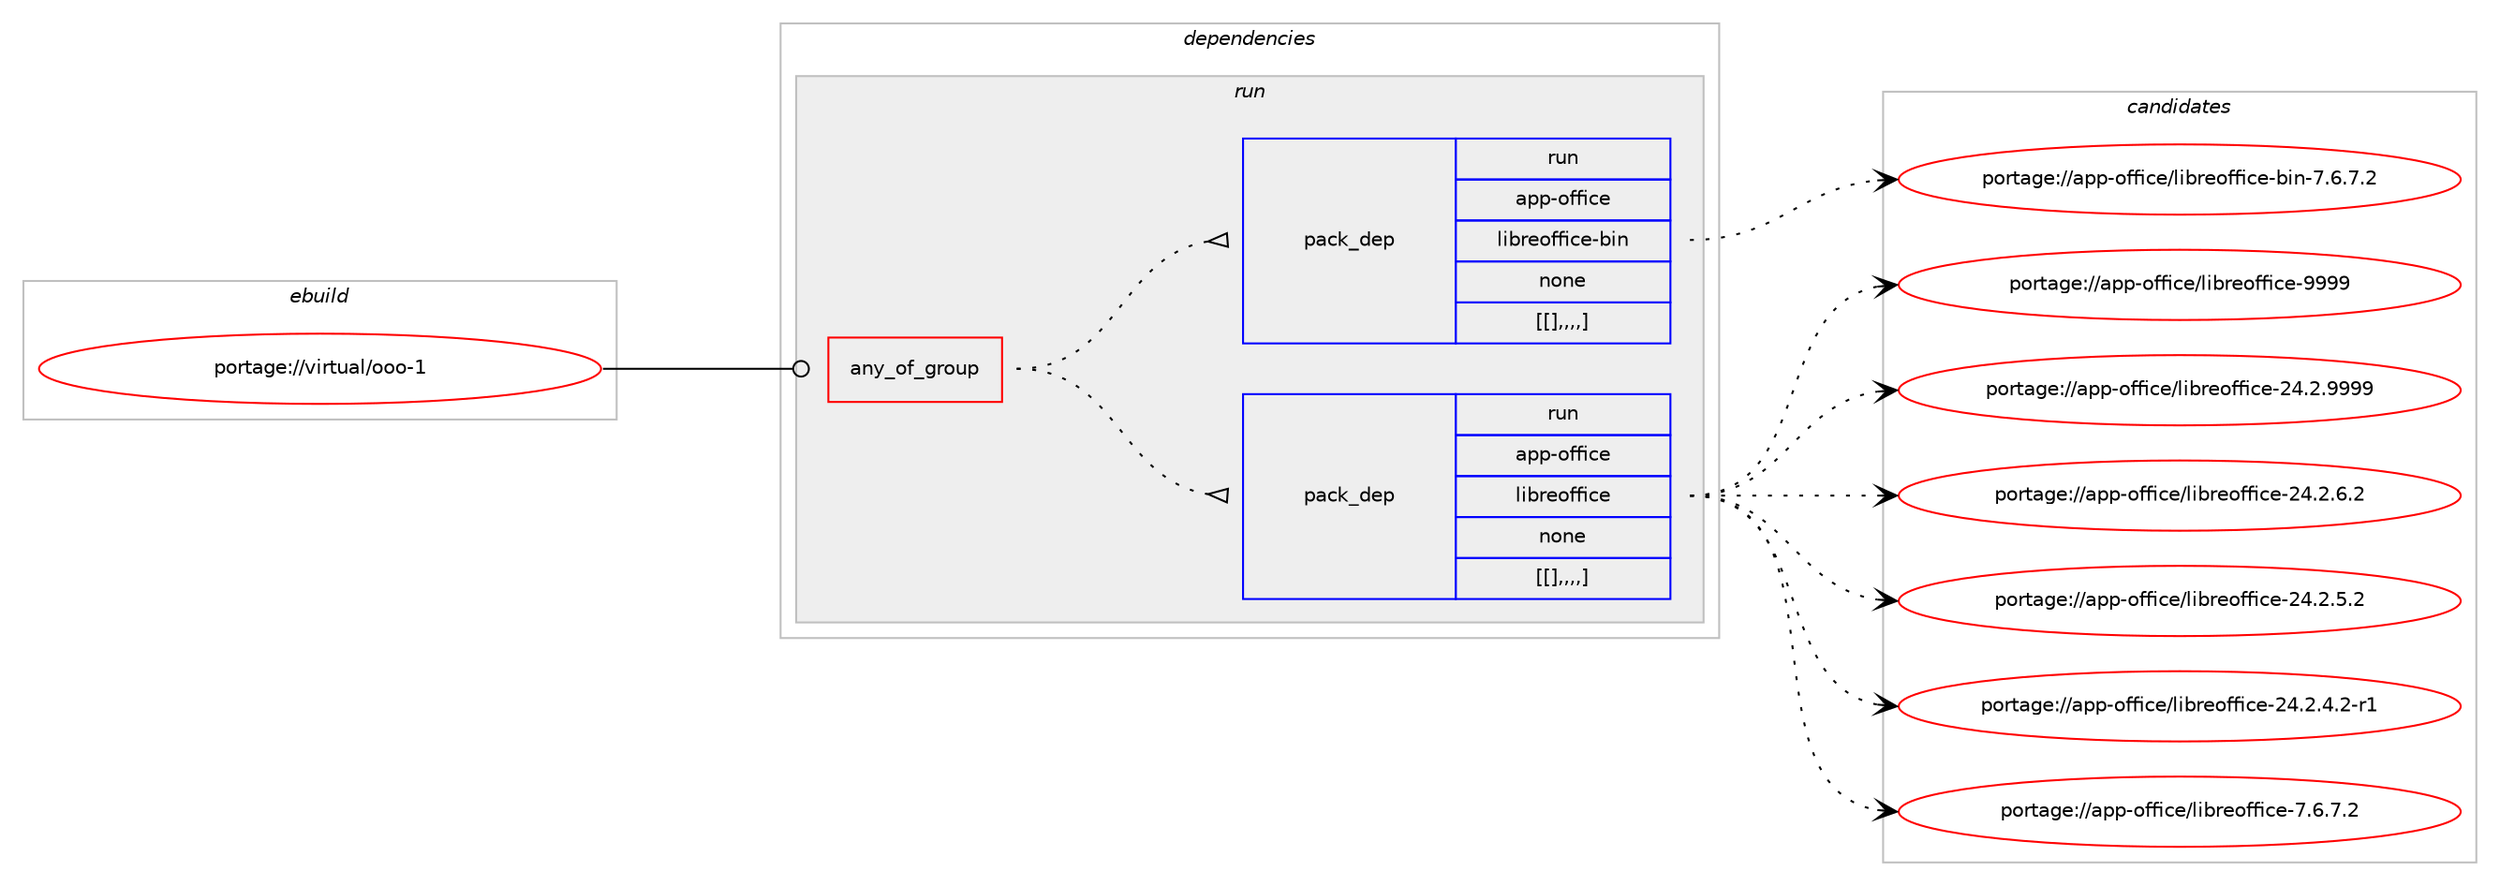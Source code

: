 digraph prolog {

# *************
# Graph options
# *************

newrank=true;
concentrate=true;
compound=true;
graph [rankdir=LR,fontname=Helvetica,fontsize=10,ranksep=1.5];#, ranksep=2.5, nodesep=0.2];
edge  [arrowhead=vee];
node  [fontname=Helvetica,fontsize=10];

# **********
# The ebuild
# **********

subgraph cluster_leftcol {
color=gray;
label=<<i>ebuild</i>>;
id [label="portage://virtual/ooo-1", color=red, width=4, href="../virtual/ooo-1.svg"];
}

# ****************
# The dependencies
# ****************

subgraph cluster_midcol {
color=gray;
label=<<i>dependencies</i>>;
subgraph cluster_compile {
fillcolor="#eeeeee";
style=filled;
label=<<i>compile</i>>;
}
subgraph cluster_compileandrun {
fillcolor="#eeeeee";
style=filled;
label=<<i>compile and run</i>>;
}
subgraph cluster_run {
fillcolor="#eeeeee";
style=filled;
label=<<i>run</i>>;
subgraph any3009 {
dependency462650 [label=<<TABLE BORDER="0" CELLBORDER="1" CELLSPACING="0" CELLPADDING="4"><TR><TD CELLPADDING="10">any_of_group</TD></TR></TABLE>>, shape=none, color=red];subgraph pack336072 {
dependency462651 [label=<<TABLE BORDER="0" CELLBORDER="1" CELLSPACING="0" CELLPADDING="4" WIDTH="220"><TR><TD ROWSPAN="6" CELLPADDING="30">pack_dep</TD></TR><TR><TD WIDTH="110">run</TD></TR><TR><TD>app-office</TD></TR><TR><TD>libreoffice</TD></TR><TR><TD>none</TD></TR><TR><TD>[[],,,,]</TD></TR></TABLE>>, shape=none, color=blue];
}
dependency462650:e -> dependency462651:w [weight=20,style="dotted",arrowhead="oinv"];
subgraph pack336073 {
dependency462652 [label=<<TABLE BORDER="0" CELLBORDER="1" CELLSPACING="0" CELLPADDING="4" WIDTH="220"><TR><TD ROWSPAN="6" CELLPADDING="30">pack_dep</TD></TR><TR><TD WIDTH="110">run</TD></TR><TR><TD>app-office</TD></TR><TR><TD>libreoffice-bin</TD></TR><TR><TD>none</TD></TR><TR><TD>[[],,,,]</TD></TR></TABLE>>, shape=none, color=blue];
}
dependency462650:e -> dependency462652:w [weight=20,style="dotted",arrowhead="oinv"];
}
id:e -> dependency462650:w [weight=20,style="solid",arrowhead="odot"];
}
}

# **************
# The candidates
# **************

subgraph cluster_choices {
rank=same;
color=gray;
label=<<i>candidates</i>>;

subgraph choice336072 {
color=black;
nodesep=1;
choice9711211245111102102105991014710810598114101111102102105991014557575757 [label="portage://app-office/libreoffice-9999", color=red, width=4,href="../app-office/libreoffice-9999.svg"];
choice97112112451111021021059910147108105981141011111021021059910145505246504657575757 [label="portage://app-office/libreoffice-24.2.9999", color=red, width=4,href="../app-office/libreoffice-24.2.9999.svg"];
choice971121124511110210210599101471081059811410111110210210599101455052465046544650 [label="portage://app-office/libreoffice-24.2.6.2", color=red, width=4,href="../app-office/libreoffice-24.2.6.2.svg"];
choice971121124511110210210599101471081059811410111110210210599101455052465046534650 [label="portage://app-office/libreoffice-24.2.5.2", color=red, width=4,href="../app-office/libreoffice-24.2.5.2.svg"];
choice9711211245111102102105991014710810598114101111102102105991014550524650465246504511449 [label="portage://app-office/libreoffice-24.2.4.2-r1", color=red, width=4,href="../app-office/libreoffice-24.2.4.2-r1.svg"];
choice9711211245111102102105991014710810598114101111102102105991014555465446554650 [label="portage://app-office/libreoffice-7.6.7.2", color=red, width=4,href="../app-office/libreoffice-7.6.7.2.svg"];
dependency462651:e -> choice9711211245111102102105991014710810598114101111102102105991014557575757:w [style=dotted,weight="100"];
dependency462651:e -> choice97112112451111021021059910147108105981141011111021021059910145505246504657575757:w [style=dotted,weight="100"];
dependency462651:e -> choice971121124511110210210599101471081059811410111110210210599101455052465046544650:w [style=dotted,weight="100"];
dependency462651:e -> choice971121124511110210210599101471081059811410111110210210599101455052465046534650:w [style=dotted,weight="100"];
dependency462651:e -> choice9711211245111102102105991014710810598114101111102102105991014550524650465246504511449:w [style=dotted,weight="100"];
dependency462651:e -> choice9711211245111102102105991014710810598114101111102102105991014555465446554650:w [style=dotted,weight="100"];
}
subgraph choice336073 {
color=black;
nodesep=1;
choice97112112451111021021059910147108105981141011111021021059910145981051104555465446554650 [label="portage://app-office/libreoffice-bin-7.6.7.2", color=red, width=4,href="../app-office/libreoffice-bin-7.6.7.2.svg"];
dependency462652:e -> choice97112112451111021021059910147108105981141011111021021059910145981051104555465446554650:w [style=dotted,weight="100"];
}
}

}
